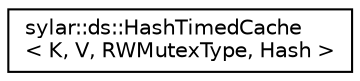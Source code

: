 digraph "类继承关系图"
{
 // LATEX_PDF_SIZE
  edge [fontname="Helvetica",fontsize="10",labelfontname="Helvetica",labelfontsize="10"];
  node [fontname="Helvetica",fontsize="10",shape=record];
  rankdir="LR";
  Node0 [label="sylar::ds::HashTimedCache\l\< K, V, RWMutexType, Hash \>",height=0.2,width=0.4,color="black", fillcolor="white", style="filled",URL="$classsylar_1_1ds_1_1HashTimedCache.html",tooltip=" "];
}
